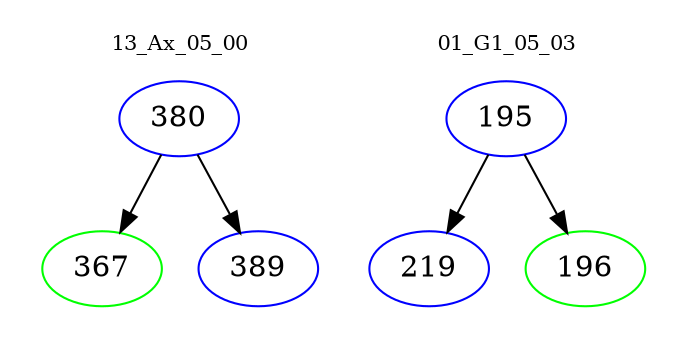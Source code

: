 digraph{
subgraph cluster_0 {
color = white
label = "13_Ax_05_00";
fontsize=10;
T0_380 [label="380", color="blue"]
T0_380 -> T0_367 [color="black"]
T0_367 [label="367", color="green"]
T0_380 -> T0_389 [color="black"]
T0_389 [label="389", color="blue"]
}
subgraph cluster_1 {
color = white
label = "01_G1_05_03";
fontsize=10;
T1_195 [label="195", color="blue"]
T1_195 -> T1_219 [color="black"]
T1_219 [label="219", color="blue"]
T1_195 -> T1_196 [color="black"]
T1_196 [label="196", color="green"]
}
}

